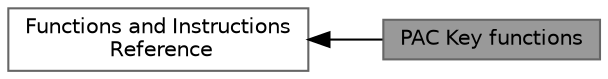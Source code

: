 digraph "PAC Key functions"
{
 // LATEX_PDF_SIZE
  bgcolor="transparent";
  edge [fontname=Helvetica,fontsize=10,labelfontname=Helvetica,labelfontsize=10];
  node [fontname=Helvetica,fontsize=10,shape=box,height=0.2,width=0.4];
  rankdir=LR;
  Node2 [id="Node000002",label="Functions and Instructions\l Reference",height=0.2,width=0.4,color="grey40", fillcolor="white", style="filled",URL="$group__CMSIS__Core__FunctionInterface.html",tooltip=" "];
  Node1 [id="Node000001",label="PAC Key functions",height=0.2,width=0.4,color="gray40", fillcolor="grey60", style="filled", fontcolor="black",tooltip="Functions that access the PAC keys."];
  Node2->Node1 [shape=plaintext, dir="back", style="solid"];
}
